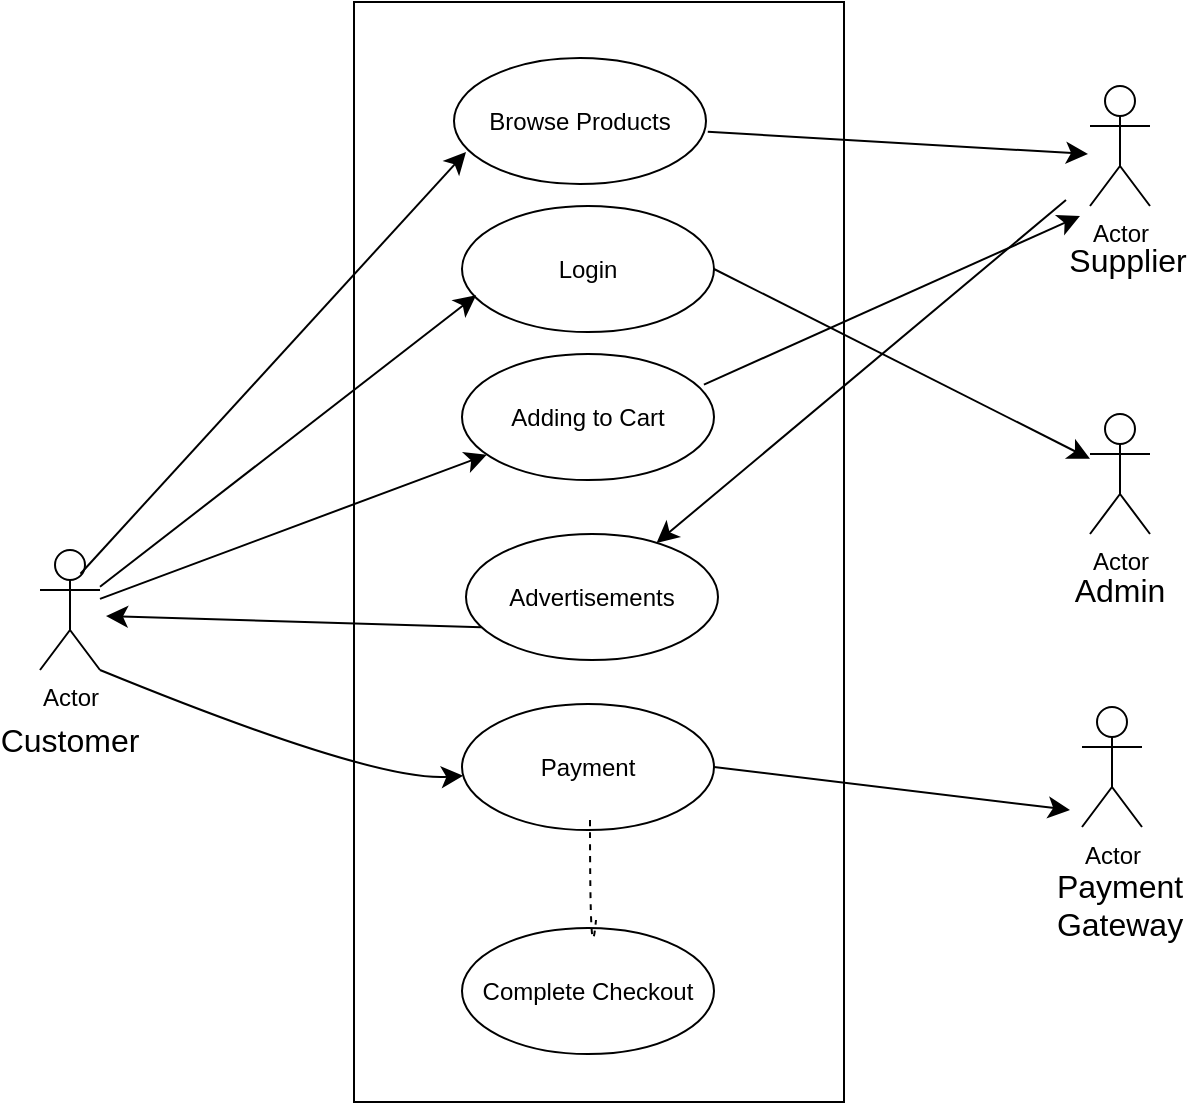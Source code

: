 <mxfile version="24.7.1" type="device" pages="2">
  <diagram name="Page-1" id="Z3OfbXzfR4E6ArOhzidP">
    <mxGraphModel dx="778" dy="1357" grid="0" gridSize="10" guides="1" tooltips="1" connect="1" arrows="1" fold="1" page="0" pageScale="1" pageWidth="827" pageHeight="1169" background="#ffffff" math="0" shadow="0">
      <root>
        <mxCell id="0" />
        <mxCell id="1" parent="0" />
        <mxCell id="fd7v3jinNQP_lFuBxXi0-1" value="Actor" style="shape=umlActor;verticalLabelPosition=bottom;verticalAlign=top;html=1;outlineConnect=0;" vertex="1" parent="1">
          <mxGeometry x="196" y="-173" width="30" height="60" as="geometry" />
        </mxCell>
        <mxCell id="fd7v3jinNQP_lFuBxXi0-3" value="Actor" style="shape=umlActor;verticalLabelPosition=bottom;verticalAlign=top;html=1;outlineConnect=0;" vertex="1" parent="1">
          <mxGeometry x="721" y="-241" width="30" height="60" as="geometry" />
        </mxCell>
        <mxCell id="fd7v3jinNQP_lFuBxXi0-4" value="Actor" style="shape=umlActor;verticalLabelPosition=bottom;verticalAlign=top;html=1;outlineConnect=0;" vertex="1" parent="1">
          <mxGeometry x="721" y="-405" width="30" height="60" as="geometry" />
        </mxCell>
        <mxCell id="fd7v3jinNQP_lFuBxXi0-5" value="Customer&lt;div&gt;&lt;br&gt;&lt;/div&gt;" style="text;strokeColor=none;fillColor=none;html=1;align=center;verticalAlign=middle;whiteSpace=wrap;rounded=0;fontSize=16;" vertex="1" parent="1">
          <mxGeometry x="181" y="-83" width="60" height="30" as="geometry" />
        </mxCell>
        <mxCell id="fd7v3jinNQP_lFuBxXi0-7" value="Admin&lt;div&gt;&lt;br&gt;&lt;/div&gt;" style="text;strokeColor=none;fillColor=none;html=1;align=center;verticalAlign=middle;whiteSpace=wrap;rounded=0;fontSize=16;" vertex="1" parent="1">
          <mxGeometry x="706" y="-158" width="60" height="30" as="geometry" />
        </mxCell>
        <mxCell id="fd7v3jinNQP_lFuBxXi0-8" value="Supplier&lt;div&gt;&lt;br&gt;&lt;/div&gt;" style="text;strokeColor=none;fillColor=none;html=1;align=center;verticalAlign=middle;whiteSpace=wrap;rounded=0;fontSize=16;" vertex="1" parent="1">
          <mxGeometry x="710" y="-323" width="60" height="30" as="geometry" />
        </mxCell>
        <mxCell id="fd7v3jinNQP_lFuBxXi0-10" value="Browse Products" style="ellipse;whiteSpace=wrap;html=1;" vertex="1" parent="1">
          <mxGeometry x="403" y="-419" width="126" height="63" as="geometry" />
        </mxCell>
        <mxCell id="fd7v3jinNQP_lFuBxXi0-11" value="Adding to Cart" style="ellipse;whiteSpace=wrap;html=1;" vertex="1" parent="1">
          <mxGeometry x="407" y="-271" width="126" height="63" as="geometry" />
        </mxCell>
        <mxCell id="fd7v3jinNQP_lFuBxXi0-12" value="Login" style="ellipse;whiteSpace=wrap;html=1;" vertex="1" parent="1">
          <mxGeometry x="407" y="-345" width="126" height="63" as="geometry" />
        </mxCell>
        <mxCell id="fd7v3jinNQP_lFuBxXi0-13" value="Advertisements" style="ellipse;whiteSpace=wrap;html=1;" vertex="1" parent="1">
          <mxGeometry x="409" y="-181" width="126" height="63" as="geometry" />
        </mxCell>
        <mxCell id="fd7v3jinNQP_lFuBxXi0-14" value="Payment" style="ellipse;whiteSpace=wrap;html=1;" vertex="1" parent="1">
          <mxGeometry x="407" y="-96" width="126" height="63" as="geometry" />
        </mxCell>
        <mxCell id="fd7v3jinNQP_lFuBxXi0-15" value="Complete Checkout" style="ellipse;whiteSpace=wrap;html=1;" vertex="1" parent="1">
          <mxGeometry x="407" y="16" width="126" height="63" as="geometry" />
        </mxCell>
        <mxCell id="fd7v3jinNQP_lFuBxXi0-20" value="Actor" style="shape=umlActor;verticalLabelPosition=bottom;verticalAlign=top;html=1;outlineConnect=0;" vertex="1" parent="1">
          <mxGeometry x="717" y="-94.5" width="30" height="60" as="geometry" />
        </mxCell>
        <mxCell id="fd7v3jinNQP_lFuBxXi0-23" value="" style="endArrow=classic;html=1;rounded=0;fontSize=12;startSize=8;endSize=8;curved=1;" edge="1" parent="1">
          <mxGeometry width="50" height="50" relative="1" as="geometry">
            <mxPoint x="216.24" y="-161.14" as="sourcePoint" />
            <mxPoint x="408.999" y="-372.003" as="targetPoint" />
          </mxGeometry>
        </mxCell>
        <mxCell id="fd7v3jinNQP_lFuBxXi0-24" value="" style="endArrow=classic;html=1;rounded=0;fontSize=12;startSize=8;endSize=8;curved=1;entryX=0.056;entryY=0.709;entryDx=0;entryDy=0;entryPerimeter=0;" edge="1" parent="1" source="fd7v3jinNQP_lFuBxXi0-1" target="fd7v3jinNQP_lFuBxXi0-12">
          <mxGeometry width="50" height="50" relative="1" as="geometry">
            <mxPoint x="474" y="-117" as="sourcePoint" />
            <mxPoint x="524" y="-167" as="targetPoint" />
          </mxGeometry>
        </mxCell>
        <mxCell id="fd7v3jinNQP_lFuBxXi0-26" value="" style="endArrow=classic;html=1;rounded=0;fontSize=12;startSize=8;endSize=8;curved=1;" edge="1" parent="1" source="fd7v3jinNQP_lFuBxXi0-1" target="fd7v3jinNQP_lFuBxXi0-11">
          <mxGeometry width="50" height="50" relative="1" as="geometry">
            <mxPoint x="474" y="-117" as="sourcePoint" />
            <mxPoint x="524" y="-167" as="targetPoint" />
            <Array as="points" />
          </mxGeometry>
        </mxCell>
        <mxCell id="fd7v3jinNQP_lFuBxXi0-27" value="" style="endArrow=classic;html=1;rounded=0;fontSize=12;startSize=8;endSize=8;curved=1;exitX=1;exitY=1;exitDx=0;exitDy=0;exitPerimeter=0;" edge="1" parent="1" source="fd7v3jinNQP_lFuBxXi0-1" target="fd7v3jinNQP_lFuBxXi0-14">
          <mxGeometry width="50" height="50" relative="1" as="geometry">
            <mxPoint x="474" y="-117" as="sourcePoint" />
            <mxPoint x="524" y="-167" as="targetPoint" />
            <Array as="points">
              <mxPoint x="363" y="-57" />
            </Array>
          </mxGeometry>
        </mxCell>
        <mxCell id="fd7v3jinNQP_lFuBxXi0-28" value="" style="endArrow=classic;html=1;rounded=0;fontSize=12;startSize=8;endSize=8;curved=1;" edge="1" parent="1" target="fd7v3jinNQP_lFuBxXi0-13">
          <mxGeometry width="50" height="50" relative="1" as="geometry">
            <mxPoint x="709" y="-348" as="sourcePoint" />
            <mxPoint x="585" y="-208" as="targetPoint" />
          </mxGeometry>
        </mxCell>
        <mxCell id="fd7v3jinNQP_lFuBxXi0-30" value="" style="endArrow=classic;html=1;rounded=0;fontSize=12;startSize=8;endSize=8;curved=1;exitX=0.061;exitY=0.741;exitDx=0;exitDy=0;exitPerimeter=0;" edge="1" parent="1" source="fd7v3jinNQP_lFuBxXi0-13">
          <mxGeometry width="50" height="50" relative="1" as="geometry">
            <mxPoint x="403" y="-132" as="sourcePoint" />
            <mxPoint x="229" y="-140" as="targetPoint" />
          </mxGeometry>
        </mxCell>
        <mxCell id="fd7v3jinNQP_lFuBxXi0-31" value="" style="endArrow=none;dashed=1;html=1;rounded=0;fontSize=12;startSize=8;endSize=8;curved=1;" edge="1" parent="1">
          <mxGeometry width="50" height="50" relative="1" as="geometry">
            <mxPoint x="471" y="-38" as="sourcePoint" />
            <mxPoint x="474" y="12" as="targetPoint" />
            <Array as="points">
              <mxPoint x="471" y="44" />
            </Array>
          </mxGeometry>
        </mxCell>
        <mxCell id="fd7v3jinNQP_lFuBxXi0-32" value="" style="endArrow=classic;html=1;rounded=0;fontSize=12;startSize=8;endSize=8;curved=1;exitX=1;exitY=0.5;exitDx=0;exitDy=0;" edge="1" parent="1" source="fd7v3jinNQP_lFuBxXi0-14">
          <mxGeometry width="50" height="50" relative="1" as="geometry">
            <mxPoint x="474" y="-117" as="sourcePoint" />
            <mxPoint x="711" y="-43" as="targetPoint" />
          </mxGeometry>
        </mxCell>
        <mxCell id="fd7v3jinNQP_lFuBxXi0-33" value="" style="endArrow=classic;html=1;rounded=0;fontSize=12;startSize=8;endSize=8;curved=1;exitX=1;exitY=0.5;exitDx=0;exitDy=0;" edge="1" parent="1" source="fd7v3jinNQP_lFuBxXi0-12" target="fd7v3jinNQP_lFuBxXi0-3">
          <mxGeometry width="50" height="50" relative="1" as="geometry">
            <mxPoint x="474" y="-117" as="sourcePoint" />
            <mxPoint x="524" y="-167" as="targetPoint" />
          </mxGeometry>
        </mxCell>
        <mxCell id="fd7v3jinNQP_lFuBxXi0-34" value="" style="endArrow=classic;html=1;rounded=0;fontSize=12;startSize=8;endSize=8;curved=1;exitX=0.96;exitY=0.243;exitDx=0;exitDy=0;exitPerimeter=0;" edge="1" parent="1" source="fd7v3jinNQP_lFuBxXi0-11">
          <mxGeometry width="50" height="50" relative="1" as="geometry">
            <mxPoint x="474" y="-117" as="sourcePoint" />
            <mxPoint x="716" y="-340" as="targetPoint" />
          </mxGeometry>
        </mxCell>
        <mxCell id="fd7v3jinNQP_lFuBxXi0-35" value="" style="endArrow=classic;html=1;rounded=0;fontSize=12;startSize=8;endSize=8;curved=1;exitX=0.722;exitY=0.118;exitDx=0;exitDy=0;exitPerimeter=0;" edge="1" parent="1" source="fd7v3jinNQP_lFuBxXi0-36">
          <mxGeometry width="50" height="50" relative="1" as="geometry">
            <mxPoint x="539" y="-386" as="sourcePoint" />
            <mxPoint x="720" y="-371" as="targetPoint" />
          </mxGeometry>
        </mxCell>
        <mxCell id="fd7v3jinNQP_lFuBxXi0-36" value="" style="rounded=0;whiteSpace=wrap;html=1;fillColor=none;" vertex="1" parent="1">
          <mxGeometry x="353" y="-447" width="245" height="550" as="geometry" />
        </mxCell>
        <mxCell id="fd7v3jinNQP_lFuBxXi0-37" value="Payment Gateway&lt;div&gt;&lt;br&gt;&lt;/div&gt;" style="text;strokeColor=none;fillColor=none;html=1;align=center;verticalAlign=middle;whiteSpace=wrap;rounded=0;fontSize=16;" vertex="1" parent="1">
          <mxGeometry x="706" y="-1" width="60" height="30" as="geometry" />
        </mxCell>
      </root>
    </mxGraphModel>
  </diagram>
  <diagram id="yEws26IY49Qcm1YbRqAi" name="Page-2">
    <mxGraphModel dx="864" dy="619" grid="0" gridSize="10" guides="1" tooltips="1" connect="1" arrows="1" fold="1" page="0" pageScale="1" pageWidth="827" pageHeight="1169" math="0" shadow="0">
      <root>
        <mxCell id="0" />
        <mxCell id="1" parent="0" />
        <mxCell id="fq_zGrMsI1-O52B_tu6C-1" style="edgeStyle=orthogonalEdgeStyle;rounded=0;orthogonalLoop=1;jettySize=auto;html=1;exitX=0.75;exitY=0;exitDx=0;exitDy=0;" edge="1" parent="1" source="fq_zGrMsI1-O52B_tu6C-5" target="fq_zGrMsI1-O52B_tu6C-8">
          <mxGeometry relative="1" as="geometry" />
        </mxCell>
        <mxCell id="fq_zGrMsI1-O52B_tu6C-2" style="edgeStyle=orthogonalEdgeStyle;rounded=0;orthogonalLoop=1;jettySize=auto;html=1;exitX=0;exitY=0.5;exitDx=0;exitDy=0;entryX=1;entryY=0;entryDx=0;entryDy=0;" edge="1" parent="1" target="fq_zGrMsI1-O52B_tu6C-7">
          <mxGeometry relative="1" as="geometry">
            <mxPoint x="286" y="168" as="sourcePoint" />
          </mxGeometry>
        </mxCell>
        <mxCell id="fq_zGrMsI1-O52B_tu6C-3" style="edgeStyle=orthogonalEdgeStyle;rounded=0;orthogonalLoop=1;jettySize=auto;html=1;exitX=0.5;exitY=1;exitDx=0;exitDy=0;entryX=0.5;entryY=0;entryDx=0;entryDy=0;" edge="1" parent="1" source="fq_zGrMsI1-O52B_tu6C-5" target="fq_zGrMsI1-O52B_tu6C-41">
          <mxGeometry relative="1" as="geometry" />
        </mxCell>
        <mxCell id="fq_zGrMsI1-O52B_tu6C-4" style="edgeStyle=orthogonalEdgeStyle;rounded=0;orthogonalLoop=1;jettySize=auto;html=1;exitX=1;exitY=0.5;exitDx=0;exitDy=0;entryX=0.5;entryY=0;entryDx=0;entryDy=0;" edge="1" parent="1" source="fq_zGrMsI1-O52B_tu6C-5" target="fq_zGrMsI1-O52B_tu6C-43">
          <mxGeometry relative="1" as="geometry" />
        </mxCell>
        <mxCell id="fq_zGrMsI1-O52B_tu6C-5" value="CUSTOMERS" style="rounded=0;whiteSpace=wrap;html=1;" vertex="1" parent="1">
          <mxGeometry x="287" y="138" width="150" height="60" as="geometry" />
        </mxCell>
        <mxCell id="fq_zGrMsI1-O52B_tu6C-6" value="authorization" style="ellipse;whiteSpace=wrap;html=1;" vertex="1" parent="1">
          <mxGeometry x="227" y="38" width="100" height="80" as="geometry" />
        </mxCell>
        <mxCell id="fq_zGrMsI1-O52B_tu6C-7" value="CUSTOMER_ID" style="ellipse;whiteSpace=wrap;html=1;" vertex="1" parent="1">
          <mxGeometry x="176" y="178" width="90" height="80" as="geometry" />
        </mxCell>
        <mxCell id="fq_zGrMsI1-O52B_tu6C-8" value="profile" style="ellipse;whiteSpace=wrap;html=1;" vertex="1" parent="1">
          <mxGeometry x="387" y="28" width="120" height="80" as="geometry" />
        </mxCell>
        <mxCell id="fq_zGrMsI1-O52B_tu6C-9" style="edgeStyle=orthogonalEdgeStyle;rounded=0;orthogonalLoop=1;jettySize=auto;html=1;exitX=0.25;exitY=0;exitDx=0;exitDy=0;entryX=0.76;entryY=0.908;entryDx=0;entryDy=0;entryPerimeter=0;" edge="1" parent="1" source="fq_zGrMsI1-O52B_tu6C-5" target="fq_zGrMsI1-O52B_tu6C-6">
          <mxGeometry relative="1" as="geometry" />
        </mxCell>
        <mxCell id="fq_zGrMsI1-O52B_tu6C-10" style="edgeStyle=orthogonalEdgeStyle;rounded=0;orthogonalLoop=1;jettySize=auto;html=1;exitX=0.75;exitY=0;exitDx=0;exitDy=0;" edge="1" parent="1" source="fq_zGrMsI1-O52B_tu6C-14" target="fq_zGrMsI1-O52B_tu6C-17">
          <mxGeometry relative="1" as="geometry" />
        </mxCell>
        <mxCell id="fq_zGrMsI1-O52B_tu6C-11" style="edgeStyle=orthogonalEdgeStyle;rounded=0;orthogonalLoop=1;jettySize=auto;html=1;exitX=0;exitY=0.5;exitDx=0;exitDy=0;entryX=1;entryY=0;entryDx=0;entryDy=0;" edge="1" parent="1" source="fq_zGrMsI1-O52B_tu6C-14" target="fq_zGrMsI1-O52B_tu6C-16">
          <mxGeometry relative="1" as="geometry" />
        </mxCell>
        <mxCell id="fq_zGrMsI1-O52B_tu6C-14" value="CART" style="rounded=0;whiteSpace=wrap;html=1;" vertex="1" parent="1">
          <mxGeometry x="717" y="138" width="150" height="60" as="geometry" />
        </mxCell>
        <mxCell id="fq_zGrMsI1-O52B_tu6C-15" value="no_of_products" style="ellipse;whiteSpace=wrap;html=1;" vertex="1" parent="1">
          <mxGeometry x="657" y="38" width="100" height="80" as="geometry" />
        </mxCell>
        <mxCell id="fq_zGrMsI1-O52B_tu6C-16" value="total_cost" style="ellipse;whiteSpace=wrap;html=1;" vertex="1" parent="1">
          <mxGeometry x="617" y="218" width="90" height="80" as="geometry" />
        </mxCell>
        <mxCell id="fq_zGrMsI1-O52B_tu6C-17" value="cart_id" style="ellipse;whiteSpace=wrap;html=1;" vertex="1" parent="1">
          <mxGeometry x="817" y="28" width="120" height="80" as="geometry" />
        </mxCell>
        <mxCell id="fq_zGrMsI1-O52B_tu6C-18" style="edgeStyle=orthogonalEdgeStyle;rounded=0;orthogonalLoop=1;jettySize=auto;html=1;exitX=0.25;exitY=0;exitDx=0;exitDy=0;entryX=0.76;entryY=0.908;entryDx=0;entryDy=0;entryPerimeter=0;" edge="1" parent="1" source="fq_zGrMsI1-O52B_tu6C-14" target="fq_zGrMsI1-O52B_tu6C-15">
          <mxGeometry relative="1" as="geometry" />
        </mxCell>
        <mxCell id="fq_zGrMsI1-O52B_tu6C-19" style="edgeStyle=orthogonalEdgeStyle;rounded=0;orthogonalLoop=1;jettySize=auto;html=1;exitX=0.75;exitY=0;exitDx=0;exitDy=0;" edge="1" parent="1" source="fq_zGrMsI1-O52B_tu6C-21" target="fq_zGrMsI1-O52B_tu6C-24">
          <mxGeometry relative="1" as="geometry" />
        </mxCell>
        <mxCell id="fq_zGrMsI1-O52B_tu6C-20" style="edgeStyle=orthogonalEdgeStyle;rounded=0;orthogonalLoop=1;jettySize=auto;html=1;exitX=0;exitY=0.5;exitDx=0;exitDy=0;entryX=1;entryY=0;entryDx=0;entryDy=0;" edge="1" parent="1" source="fq_zGrMsI1-O52B_tu6C-21" target="fq_zGrMsI1-O52B_tu6C-23">
          <mxGeometry relative="1" as="geometry" />
        </mxCell>
        <mxCell id="fq_zGrMsI1-O52B_tu6C-21" value="PROFILE" style="rounded=0;whiteSpace=wrap;html=1;" vertex="1" parent="1">
          <mxGeometry x="297" y="498" width="150" height="60" as="geometry" />
        </mxCell>
        <mxCell id="fq_zGrMsI1-O52B_tu6C-22" value="email_id" style="ellipse;whiteSpace=wrap;html=1;" vertex="1" parent="1">
          <mxGeometry x="237" y="398" width="100" height="80" as="geometry" />
        </mxCell>
        <mxCell id="fq_zGrMsI1-O52B_tu6C-23" value="user_name" style="ellipse;whiteSpace=wrap;html=1;" vertex="1" parent="1">
          <mxGeometry x="187" y="538" width="90" height="80" as="geometry" />
        </mxCell>
        <mxCell id="fq_zGrMsI1-O52B_tu6C-24" value="contact_no" style="ellipse;whiteSpace=wrap;html=1;" vertex="1" parent="1">
          <mxGeometry x="407" y="368" width="120" height="80" as="geometry" />
        </mxCell>
        <mxCell id="fq_zGrMsI1-O52B_tu6C-25" style="edgeStyle=orthogonalEdgeStyle;rounded=0;orthogonalLoop=1;jettySize=auto;html=1;exitX=0.25;exitY=0;exitDx=0;exitDy=0;entryX=0.76;entryY=0.908;entryDx=0;entryDy=0;entryPerimeter=0;" edge="1" parent="1" source="fq_zGrMsI1-O52B_tu6C-21" target="fq_zGrMsI1-O52B_tu6C-22">
          <mxGeometry relative="1" as="geometry" />
        </mxCell>
        <mxCell id="fq_zGrMsI1-O52B_tu6C-26" style="edgeStyle=orthogonalEdgeStyle;rounded=0;orthogonalLoop=1;jettySize=auto;html=1;exitX=0.75;exitY=0;exitDx=0;exitDy=0;" edge="1" parent="1" source="fq_zGrMsI1-O52B_tu6C-31" target="fq_zGrMsI1-O52B_tu6C-34">
          <mxGeometry relative="1" as="geometry" />
        </mxCell>
        <mxCell id="fq_zGrMsI1-O52B_tu6C-27" style="edgeStyle=orthogonalEdgeStyle;rounded=0;orthogonalLoop=1;jettySize=auto;html=1;exitX=0.5;exitY=1;exitDx=0;exitDy=0;" edge="1" parent="1" source="fq_zGrMsI1-O52B_tu6C-31" target="fq_zGrMsI1-O52B_tu6C-38">
          <mxGeometry relative="1" as="geometry" />
        </mxCell>
        <mxCell id="fq_zGrMsI1-O52B_tu6C-28" style="edgeStyle=orthogonalEdgeStyle;rounded=0;orthogonalLoop=1;jettySize=auto;html=1;exitX=1;exitY=0.5;exitDx=0;exitDy=0;" edge="1" parent="1" source="fq_zGrMsI1-O52B_tu6C-31" target="fq_zGrMsI1-O52B_tu6C-39">
          <mxGeometry relative="1" as="geometry" />
        </mxCell>
        <mxCell id="fq_zGrMsI1-O52B_tu6C-29" style="edgeStyle=orthogonalEdgeStyle;rounded=0;orthogonalLoop=1;jettySize=auto;html=1;exitX=0;exitY=0.75;exitDx=0;exitDy=0;" edge="1" parent="1" source="fq_zGrMsI1-O52B_tu6C-31">
          <mxGeometry relative="1" as="geometry">
            <mxPoint x="717" y="543" as="targetPoint" />
          </mxGeometry>
        </mxCell>
        <mxCell id="fq_zGrMsI1-O52B_tu6C-30" style="edgeStyle=orthogonalEdgeStyle;rounded=0;orthogonalLoop=1;jettySize=auto;html=1;exitX=0;exitY=0.75;exitDx=0;exitDy=0;entryX=0.5;entryY=0;entryDx=0;entryDy=0;" edge="1" parent="1" source="fq_zGrMsI1-O52B_tu6C-31" target="fq_zGrMsI1-O52B_tu6C-33">
          <mxGeometry relative="1" as="geometry" />
        </mxCell>
        <mxCell id="fq_zGrMsI1-O52B_tu6C-31" value="" style="rounded=0;whiteSpace=wrap;html=1;" vertex="1" parent="1">
          <mxGeometry x="737" y="498" width="150" height="60" as="geometry" />
        </mxCell>
        <mxCell id="fq_zGrMsI1-O52B_tu6C-32" value="product_name" style="ellipse;whiteSpace=wrap;html=1;" vertex="1" parent="1">
          <mxGeometry x="677" y="398" width="100" height="80" as="geometry" />
        </mxCell>
        <mxCell id="fq_zGrMsI1-O52B_tu6C-33" value="information" style="ellipse;whiteSpace=wrap;html=1;" vertex="1" parent="1">
          <mxGeometry x="667" y="598" width="90" height="80" as="geometry" />
        </mxCell>
        <mxCell id="fq_zGrMsI1-O52B_tu6C-34" value="product_id" style="ellipse;whiteSpace=wrap;html=1;" vertex="1" parent="1">
          <mxGeometry x="837" y="388" width="120" height="80" as="geometry" />
        </mxCell>
        <mxCell id="fq_zGrMsI1-O52B_tu6C-35" style="edgeStyle=orthogonalEdgeStyle;rounded=0;orthogonalLoop=1;jettySize=auto;html=1;exitX=0.25;exitY=0;exitDx=0;exitDy=0;entryX=0.76;entryY=0.908;entryDx=0;entryDy=0;entryPerimeter=0;" edge="1" parent="1" source="fq_zGrMsI1-O52B_tu6C-31" target="fq_zGrMsI1-O52B_tu6C-32">
          <mxGeometry relative="1" as="geometry" />
        </mxCell>
        <mxCell id="fq_zGrMsI1-O52B_tu6C-38" value="price" style="ellipse;whiteSpace=wrap;html=1;" vertex="1" parent="1">
          <mxGeometry x="767" y="588" width="110" height="80" as="geometry" />
        </mxCell>
        <mxCell id="fq_zGrMsI1-O52B_tu6C-39" value="product_review" style="ellipse;whiteSpace=wrap;html=1;" vertex="1" parent="1">
          <mxGeometry x="917" y="528" width="120" height="80" as="geometry" />
        </mxCell>
        <mxCell id="fq_zGrMsI1-O52B_tu6C-40" style="edgeStyle=orthogonalEdgeStyle;rounded=0;orthogonalLoop=1;jettySize=auto;html=1;exitX=0.5;exitY=1;exitDx=0;exitDy=0;" edge="1" parent="1" source="fq_zGrMsI1-O52B_tu6C-41" target="fq_zGrMsI1-O52B_tu6C-21">
          <mxGeometry relative="1" as="geometry" />
        </mxCell>
        <mxCell id="fq_zGrMsI1-O52B_tu6C-41" value="one to one" style="rhombus;whiteSpace=wrap;html=1;" vertex="1" parent="1">
          <mxGeometry x="317" y="268" width="80" height="80" as="geometry" />
        </mxCell>
        <mxCell id="fq_zGrMsI1-O52B_tu6C-42" style="edgeStyle=orthogonalEdgeStyle;rounded=0;orthogonalLoop=1;jettySize=auto;html=1;exitX=0.5;exitY=1;exitDx=0;exitDy=0;entryX=0;entryY=0.25;entryDx=0;entryDy=0;" edge="1" parent="1" source="fq_zGrMsI1-O52B_tu6C-43" target="fq_zGrMsI1-O52B_tu6C-14">
          <mxGeometry relative="1" as="geometry" />
        </mxCell>
        <mxCell id="fq_zGrMsI1-O52B_tu6C-43" value="one to one" style="rhombus;whiteSpace=wrap;html=1;direction=north;" vertex="1" parent="1">
          <mxGeometry x="497" y="138" width="80" height="80" as="geometry" />
        </mxCell>
        <mxCell id="fq_zGrMsI1-O52B_tu6C-44" value="PRODUCTS" style="rounded=0;whiteSpace=wrap;html=1;" vertex="1" parent="1">
          <mxGeometry x="762" y="508" width="100" height="40" as="geometry" />
        </mxCell>
        <mxCell id="fq_zGrMsI1-O52B_tu6C-45" style="edgeStyle=orthogonalEdgeStyle;rounded=0;orthogonalLoop=1;jettySize=auto;html=1;exitX=0.622;exitY=0.157;exitDx=0;exitDy=0;entryX=0;entryY=0.5;entryDx=0;entryDy=0;exitPerimeter=0;" edge="1" parent="1" source="fq_zGrMsI1-O52B_tu6C-47">
          <mxGeometry relative="1" as="geometry">
            <mxPoint x="873" y="294.95" as="sourcePoint" />
            <mxPoint x="745.0" y="490.95" as="targetPoint" />
            <Array as="points">
              <mxPoint x="805" y="254" />
              <mxPoint x="805" y="373" />
              <mxPoint x="809" y="373" />
              <mxPoint x="809" y="498" />
              <mxPoint x="745" y="498" />
            </Array>
          </mxGeometry>
        </mxCell>
        <mxCell id="fq_zGrMsI1-O52B_tu6C-47" value="" style="rhombus;whiteSpace=wrap;html=1;" vertex="1" parent="1">
          <mxGeometry x="742" y="241" width="120" height="80" as="geometry" />
        </mxCell>
        <mxCell id="fq_zGrMsI1-O52B_tu6C-48" value="many to many" style="rhombus;whiteSpace=wrap;html=1;" vertex="1" parent="1">
          <mxGeometry x="762" y="247" width="80" height="60" as="geometry" />
        </mxCell>
        <mxCell id="fq_zGrMsI1-O52B_tu6C-51" value="" style="endArrow=classic;html=1;rounded=0;fontSize=12;startSize=8;endSize=8;curved=1;" edge="1" parent="1">
          <mxGeometry width="50" height="50" relative="1" as="geometry">
            <mxPoint x="800" y="247" as="sourcePoint" />
            <mxPoint x="804" y="192" as="targetPoint" />
          </mxGeometry>
        </mxCell>
        <mxCell id="fq_zGrMsI1-O52B_tu6C-52" value="" style="rounded=0;whiteSpace=wrap;html=1;" vertex="1" parent="1">
          <mxGeometry x="437" y="686" width="120" height="60" as="geometry" />
        </mxCell>
        <mxCell id="fq_zGrMsI1-O52B_tu6C-53" value="SELLER" style="rounded=0;whiteSpace=wrap;html=1;" vertex="1" parent="1">
          <mxGeometry x="452.25" y="692.5" width="89.5" height="47" as="geometry" />
        </mxCell>
        <mxCell id="fq_zGrMsI1-O52B_tu6C-54" value="NO OF PRODUCTS" style="ellipse;whiteSpace=wrap;html=1;" vertex="1" parent="1">
          <mxGeometry x="602" y="778" width="120" height="80" as="geometry" />
        </mxCell>
        <mxCell id="fq_zGrMsI1-O52B_tu6C-55" value="CATEGORY" style="ellipse;whiteSpace=wrap;html=1;" vertex="1" parent="1">
          <mxGeometry x="419" y="849" width="120" height="80" as="geometry" />
        </mxCell>
        <mxCell id="fq_zGrMsI1-O52B_tu6C-56" value="SELLER ID" style="ellipse;whiteSpace=wrap;html=1;" vertex="1" parent="1">
          <mxGeometry x="277" y="733" width="120" height="80" as="geometry" />
        </mxCell>
        <mxCell id="fq_zGrMsI1-O52B_tu6C-57" value="One to Many" style="rhombus;whiteSpace=wrap;html=1;" vertex="1" parent="1">
          <mxGeometry x="557" y="532" width="80" height="80" as="geometry" />
        </mxCell>
        <mxCell id="fq_zGrMsI1-O52B_tu6C-58" value="" style="endArrow=classic;html=1;rounded=0;fontSize=12;startSize=8;endSize=8;curved=1;entryX=0.344;entryY=0.903;entryDx=0;entryDy=0;entryPerimeter=0;exitX=0.75;exitY=0;exitDx=0;exitDy=0;" edge="1" parent="1" source="fq_zGrMsI1-O52B_tu6C-52" target="fq_zGrMsI1-O52B_tu6C-63">
          <mxGeometry width="50" height="50" relative="1" as="geometry">
            <mxPoint x="531" y="681" as="sourcePoint" />
            <mxPoint x="622" y="612" as="targetPoint" />
          </mxGeometry>
        </mxCell>
        <mxCell id="fq_zGrMsI1-O52B_tu6C-59" value="" style="endArrow=classic;html=1;rounded=0;fontSize=12;startSize=8;endSize=8;curved=1;entryX=0.152;entryY=0.038;entryDx=0;entryDy=0;entryPerimeter=0;exitX=1;exitY=0.5;exitDx=0;exitDy=0;" edge="1" parent="1" source="fq_zGrMsI1-O52B_tu6C-52" target="fq_zGrMsI1-O52B_tu6C-54">
          <mxGeometry width="50" height="50" relative="1" as="geometry">
            <mxPoint x="537" y="696" as="sourcePoint" />
            <mxPoint x="592" y="611" as="targetPoint" />
          </mxGeometry>
        </mxCell>
        <mxCell id="fq_zGrMsI1-O52B_tu6C-60" value="" style="endArrow=classic;html=1;rounded=0;fontSize=12;startSize=8;endSize=8;curved=1;exitX=0.5;exitY=1;exitDx=0;exitDy=0;" edge="1" parent="1" source="fq_zGrMsI1-O52B_tu6C-52">
          <mxGeometry width="50" height="50" relative="1" as="geometry">
            <mxPoint x="567" y="726" as="sourcePoint" />
            <mxPoint x="489" y="847" as="targetPoint" />
          </mxGeometry>
        </mxCell>
        <mxCell id="fq_zGrMsI1-O52B_tu6C-61" value="" style="endArrow=classic;html=1;rounded=0;fontSize=12;startSize=8;endSize=8;curved=1;entryX=1.007;entryY=0.284;entryDx=0;entryDy=0;entryPerimeter=0;exitX=0;exitY=0.75;exitDx=0;exitDy=0;" edge="1" parent="1" source="fq_zGrMsI1-O52B_tu6C-52" target="fq_zGrMsI1-O52B_tu6C-56">
          <mxGeometry width="50" height="50" relative="1" as="geometry">
            <mxPoint x="567" y="726" as="sourcePoint" />
            <mxPoint x="630" y="791" as="targetPoint" />
          </mxGeometry>
        </mxCell>
        <mxCell id="fq_zGrMsI1-O52B_tu6C-62" value="" style="endArrow=classic;html=1;rounded=0;fontSize=12;startSize=8;endSize=8;curved=1;entryX=0;entryY=0.25;entryDx=0;entryDy=0;" edge="1" parent="1" source="fq_zGrMsI1-O52B_tu6C-63" target="fq_zGrMsI1-O52B_tu6C-31">
          <mxGeometry width="50" height="50" relative="1" as="geometry">
            <mxPoint x="572" y="662" as="sourcePoint" />
            <mxPoint x="726" y="521" as="targetPoint" />
          </mxGeometry>
        </mxCell>
        <mxCell id="fq_zGrMsI1-O52B_tu6C-63" value="" style="rhombus;whiteSpace=wrap;html=1;fillColor=none;" vertex="1" parent="1">
          <mxGeometry x="541" y="520" width="110" height="108" as="geometry" />
        </mxCell>
      </root>
    </mxGraphModel>
  </diagram>
</mxfile>
